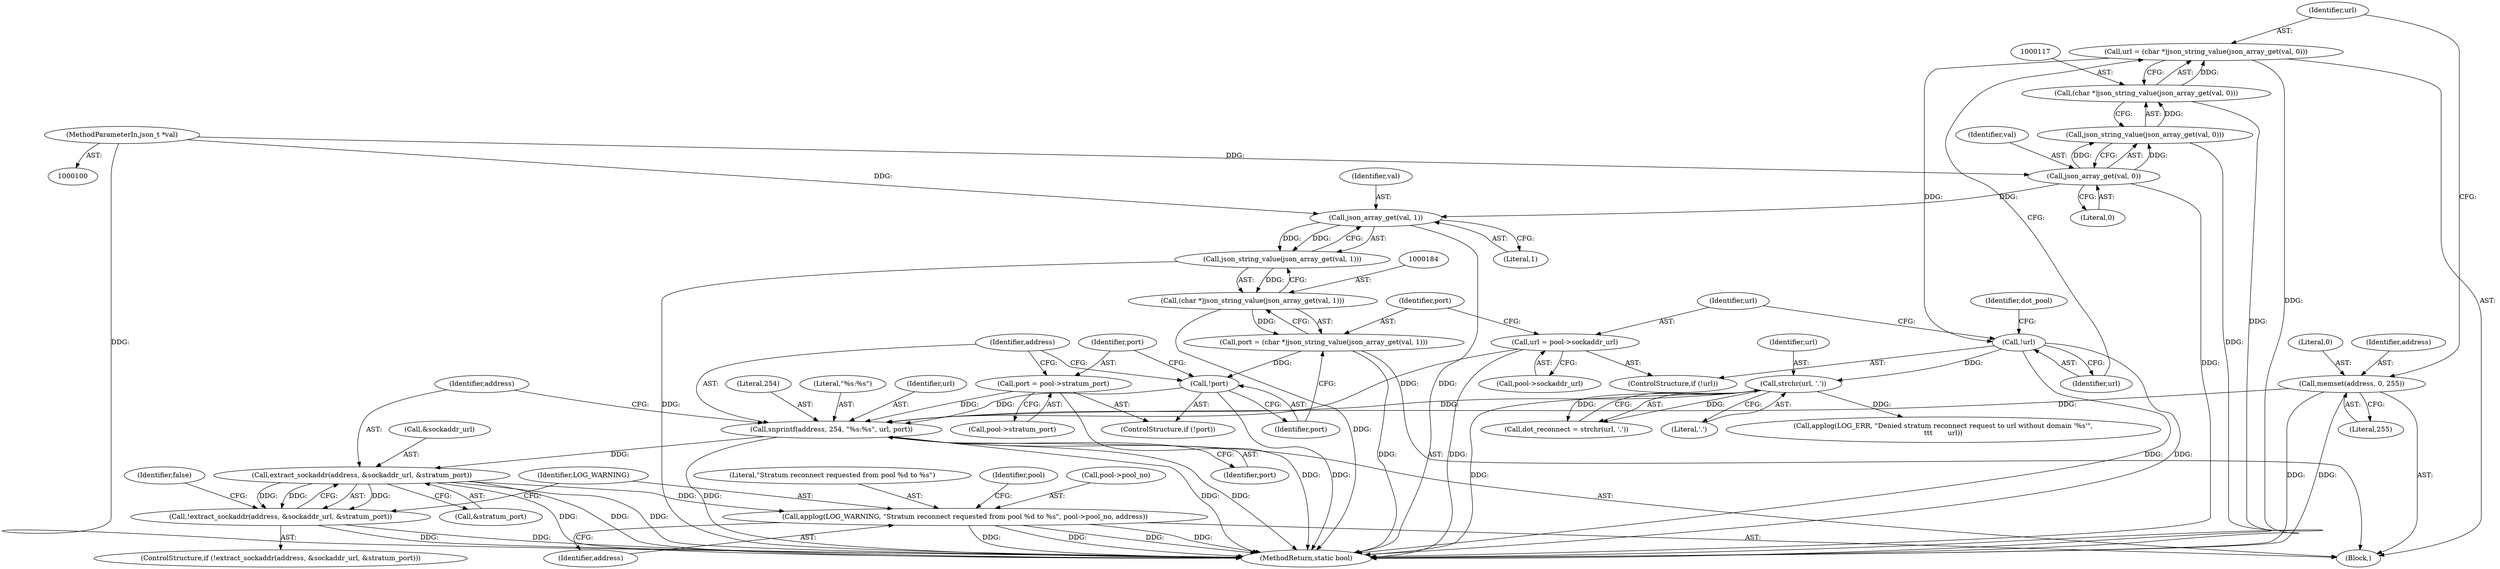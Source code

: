 digraph "0_cgminer_e1c5050734123973b99d181c45e74b2cbb00272e_2@API" {
"1000197" [label="(Call,snprintf(address, 254, \"%s:%s\", url, port))"];
"1000110" [label="(Call,memset(address, 0, 255))"];
"1000125" [label="(Call,url = pool->sockaddr_url)"];
"1000155" [label="(Call,strchr(url, '.'))"];
"1000123" [label="(Call,!url)"];
"1000114" [label="(Call,url = (char *)json_string_value(json_array_get(val, 0)))"];
"1000116" [label="(Call,(char *)json_string_value(json_array_get(val, 0)))"];
"1000118" [label="(Call,json_string_value(json_array_get(val, 0)))"];
"1000119" [label="(Call,json_array_get(val, 0))"];
"1000102" [label="(MethodParameterIn,json_t *val)"];
"1000190" [label="(Call,!port)"];
"1000181" [label="(Call,port = (char *)json_string_value(json_array_get(val, 1)))"];
"1000183" [label="(Call,(char *)json_string_value(json_array_get(val, 1)))"];
"1000185" [label="(Call,json_string_value(json_array_get(val, 1)))"];
"1000186" [label="(Call,json_array_get(val, 1))"];
"1000192" [label="(Call,port = pool->stratum_port)"];
"1000205" [label="(Call,extract_sockaddr(address, &sockaddr_url, &stratum_port))"];
"1000204" [label="(Call,!extract_sockaddr(address, &sockaddr_url, &stratum_port))"];
"1000213" [label="(Call,applog(LOG_WARNING, \"Stratum reconnect requested from pool %d to %s\", pool->pool_no, address))"];
"1000116" [label="(Call,(char *)json_string_value(json_array_get(val, 0)))"];
"1000206" [label="(Identifier,address)"];
"1000189" [label="(ControlStructure,if (!port))"];
"1000111" [label="(Identifier,address)"];
"1000125" [label="(Call,url = pool->sockaddr_url)"];
"1000102" [label="(MethodParameterIn,json_t *val)"];
"1000219" [label="(Identifier,address)"];
"1000204" [label="(Call,!extract_sockaddr(address, &sockaddr_url, &stratum_port))"];
"1000199" [label="(Literal,254)"];
"1000182" [label="(Identifier,port)"];
"1000221" [label="(Identifier,pool)"];
"1000157" [label="(Literal,'.')"];
"1000197" [label="(Call,snprintf(address, 254, \"%s:%s\", url, port))"];
"1000114" [label="(Call,url = (char *)json_string_value(json_array_get(val, 0)))"];
"1000120" [label="(Identifier,val)"];
"1000110" [label="(Call,memset(address, 0, 255))"];
"1000115" [label="(Identifier,url)"];
"1000194" [label="(Call,pool->stratum_port)"];
"1000127" [label="(Call,pool->sockaddr_url)"];
"1000212" [label="(Identifier,false)"];
"1000205" [label="(Call,extract_sockaddr(address, &sockaddr_url, &stratum_port))"];
"1000119" [label="(Call,json_array_get(val, 0))"];
"1000124" [label="(Identifier,url)"];
"1000213" [label="(Call,applog(LOG_WARNING, \"Stratum reconnect requested from pool %d to %s\", pool->pool_no, address))"];
"1000113" [label="(Literal,255)"];
"1000118" [label="(Call,json_string_value(json_array_get(val, 0)))"];
"1000207" [label="(Call,&sockaddr_url)"];
"1000193" [label="(Identifier,port)"];
"1000276" [label="(MethodReturn,static bool)"];
"1000135" [label="(Identifier,dot_pool)"];
"1000191" [label="(Identifier,port)"];
"1000123" [label="(Call,!url)"];
"1000190" [label="(Call,!port)"];
"1000186" [label="(Call,json_array_get(val, 1))"];
"1000156" [label="(Identifier,url)"];
"1000187" [label="(Identifier,val)"];
"1000112" [label="(Literal,0)"];
"1000200" [label="(Literal,\"%s:%s\")"];
"1000216" [label="(Call,pool->pool_no)"];
"1000198" [label="(Identifier,address)"];
"1000192" [label="(Call,port = pool->stratum_port)"];
"1000183" [label="(Call,(char *)json_string_value(json_array_get(val, 1)))"];
"1000185" [label="(Call,json_string_value(json_array_get(val, 1)))"];
"1000214" [label="(Identifier,LOG_WARNING)"];
"1000201" [label="(Identifier,url)"];
"1000181" [label="(Call,port = (char *)json_string_value(json_array_get(val, 1)))"];
"1000203" [label="(ControlStructure,if (!extract_sockaddr(address, &sockaddr_url, &stratum_port)))"];
"1000209" [label="(Call,&stratum_port)"];
"1000155" [label="(Call,strchr(url, '.'))"];
"1000202" [label="(Identifier,port)"];
"1000122" [label="(ControlStructure,if (!url))"];
"1000103" [label="(Block,)"];
"1000162" [label="(Call,applog(LOG_ERR, \"Denied stratum reconnect request to url without domain '%s'\",\n\t\t\t       url))"];
"1000126" [label="(Identifier,url)"];
"1000215" [label="(Literal,\"Stratum reconnect requested from pool %d to %s\")"];
"1000153" [label="(Call,dot_reconnect = strchr(url, '.'))"];
"1000121" [label="(Literal,0)"];
"1000188" [label="(Literal,1)"];
"1000197" -> "1000103"  [label="AST: "];
"1000197" -> "1000202"  [label="CFG: "];
"1000198" -> "1000197"  [label="AST: "];
"1000199" -> "1000197"  [label="AST: "];
"1000200" -> "1000197"  [label="AST: "];
"1000201" -> "1000197"  [label="AST: "];
"1000202" -> "1000197"  [label="AST: "];
"1000206" -> "1000197"  [label="CFG: "];
"1000197" -> "1000276"  [label="DDG: "];
"1000197" -> "1000276"  [label="DDG: "];
"1000197" -> "1000276"  [label="DDG: "];
"1000110" -> "1000197"  [label="DDG: "];
"1000125" -> "1000197"  [label="DDG: "];
"1000155" -> "1000197"  [label="DDG: "];
"1000190" -> "1000197"  [label="DDG: "];
"1000192" -> "1000197"  [label="DDG: "];
"1000197" -> "1000205"  [label="DDG: "];
"1000110" -> "1000103"  [label="AST: "];
"1000110" -> "1000113"  [label="CFG: "];
"1000111" -> "1000110"  [label="AST: "];
"1000112" -> "1000110"  [label="AST: "];
"1000113" -> "1000110"  [label="AST: "];
"1000115" -> "1000110"  [label="CFG: "];
"1000110" -> "1000276"  [label="DDG: "];
"1000110" -> "1000276"  [label="DDG: "];
"1000125" -> "1000122"  [label="AST: "];
"1000125" -> "1000127"  [label="CFG: "];
"1000126" -> "1000125"  [label="AST: "];
"1000127" -> "1000125"  [label="AST: "];
"1000182" -> "1000125"  [label="CFG: "];
"1000125" -> "1000276"  [label="DDG: "];
"1000155" -> "1000153"  [label="AST: "];
"1000155" -> "1000157"  [label="CFG: "];
"1000156" -> "1000155"  [label="AST: "];
"1000157" -> "1000155"  [label="AST: "];
"1000153" -> "1000155"  [label="CFG: "];
"1000155" -> "1000276"  [label="DDG: "];
"1000155" -> "1000153"  [label="DDG: "];
"1000155" -> "1000153"  [label="DDG: "];
"1000123" -> "1000155"  [label="DDG: "];
"1000155" -> "1000162"  [label="DDG: "];
"1000123" -> "1000122"  [label="AST: "];
"1000123" -> "1000124"  [label="CFG: "];
"1000124" -> "1000123"  [label="AST: "];
"1000126" -> "1000123"  [label="CFG: "];
"1000135" -> "1000123"  [label="CFG: "];
"1000123" -> "1000276"  [label="DDG: "];
"1000123" -> "1000276"  [label="DDG: "];
"1000114" -> "1000123"  [label="DDG: "];
"1000114" -> "1000103"  [label="AST: "];
"1000114" -> "1000116"  [label="CFG: "];
"1000115" -> "1000114"  [label="AST: "];
"1000116" -> "1000114"  [label="AST: "];
"1000124" -> "1000114"  [label="CFG: "];
"1000114" -> "1000276"  [label="DDG: "];
"1000116" -> "1000114"  [label="DDG: "];
"1000116" -> "1000118"  [label="CFG: "];
"1000117" -> "1000116"  [label="AST: "];
"1000118" -> "1000116"  [label="AST: "];
"1000116" -> "1000276"  [label="DDG: "];
"1000118" -> "1000116"  [label="DDG: "];
"1000118" -> "1000119"  [label="CFG: "];
"1000119" -> "1000118"  [label="AST: "];
"1000118" -> "1000276"  [label="DDG: "];
"1000119" -> "1000118"  [label="DDG: "];
"1000119" -> "1000118"  [label="DDG: "];
"1000119" -> "1000121"  [label="CFG: "];
"1000120" -> "1000119"  [label="AST: "];
"1000121" -> "1000119"  [label="AST: "];
"1000119" -> "1000276"  [label="DDG: "];
"1000102" -> "1000119"  [label="DDG: "];
"1000119" -> "1000186"  [label="DDG: "];
"1000102" -> "1000100"  [label="AST: "];
"1000102" -> "1000276"  [label="DDG: "];
"1000102" -> "1000186"  [label="DDG: "];
"1000190" -> "1000189"  [label="AST: "];
"1000190" -> "1000191"  [label="CFG: "];
"1000191" -> "1000190"  [label="AST: "];
"1000193" -> "1000190"  [label="CFG: "];
"1000198" -> "1000190"  [label="CFG: "];
"1000190" -> "1000276"  [label="DDG: "];
"1000181" -> "1000190"  [label="DDG: "];
"1000181" -> "1000103"  [label="AST: "];
"1000181" -> "1000183"  [label="CFG: "];
"1000182" -> "1000181"  [label="AST: "];
"1000183" -> "1000181"  [label="AST: "];
"1000191" -> "1000181"  [label="CFG: "];
"1000181" -> "1000276"  [label="DDG: "];
"1000183" -> "1000181"  [label="DDG: "];
"1000183" -> "1000185"  [label="CFG: "];
"1000184" -> "1000183"  [label="AST: "];
"1000185" -> "1000183"  [label="AST: "];
"1000183" -> "1000276"  [label="DDG: "];
"1000185" -> "1000183"  [label="DDG: "];
"1000185" -> "1000186"  [label="CFG: "];
"1000186" -> "1000185"  [label="AST: "];
"1000185" -> "1000276"  [label="DDG: "];
"1000186" -> "1000185"  [label="DDG: "];
"1000186" -> "1000185"  [label="DDG: "];
"1000186" -> "1000188"  [label="CFG: "];
"1000187" -> "1000186"  [label="AST: "];
"1000188" -> "1000186"  [label="AST: "];
"1000186" -> "1000276"  [label="DDG: "];
"1000192" -> "1000189"  [label="AST: "];
"1000192" -> "1000194"  [label="CFG: "];
"1000193" -> "1000192"  [label="AST: "];
"1000194" -> "1000192"  [label="AST: "];
"1000198" -> "1000192"  [label="CFG: "];
"1000192" -> "1000276"  [label="DDG: "];
"1000205" -> "1000204"  [label="AST: "];
"1000205" -> "1000209"  [label="CFG: "];
"1000206" -> "1000205"  [label="AST: "];
"1000207" -> "1000205"  [label="AST: "];
"1000209" -> "1000205"  [label="AST: "];
"1000204" -> "1000205"  [label="CFG: "];
"1000205" -> "1000276"  [label="DDG: "];
"1000205" -> "1000276"  [label="DDG: "];
"1000205" -> "1000276"  [label="DDG: "];
"1000205" -> "1000204"  [label="DDG: "];
"1000205" -> "1000204"  [label="DDG: "];
"1000205" -> "1000204"  [label="DDG: "];
"1000205" -> "1000213"  [label="DDG: "];
"1000204" -> "1000203"  [label="AST: "];
"1000212" -> "1000204"  [label="CFG: "];
"1000214" -> "1000204"  [label="CFG: "];
"1000204" -> "1000276"  [label="DDG: "];
"1000204" -> "1000276"  [label="DDG: "];
"1000213" -> "1000103"  [label="AST: "];
"1000213" -> "1000219"  [label="CFG: "];
"1000214" -> "1000213"  [label="AST: "];
"1000215" -> "1000213"  [label="AST: "];
"1000216" -> "1000213"  [label="AST: "];
"1000219" -> "1000213"  [label="AST: "];
"1000221" -> "1000213"  [label="CFG: "];
"1000213" -> "1000276"  [label="DDG: "];
"1000213" -> "1000276"  [label="DDG: "];
"1000213" -> "1000276"  [label="DDG: "];
"1000213" -> "1000276"  [label="DDG: "];
}
